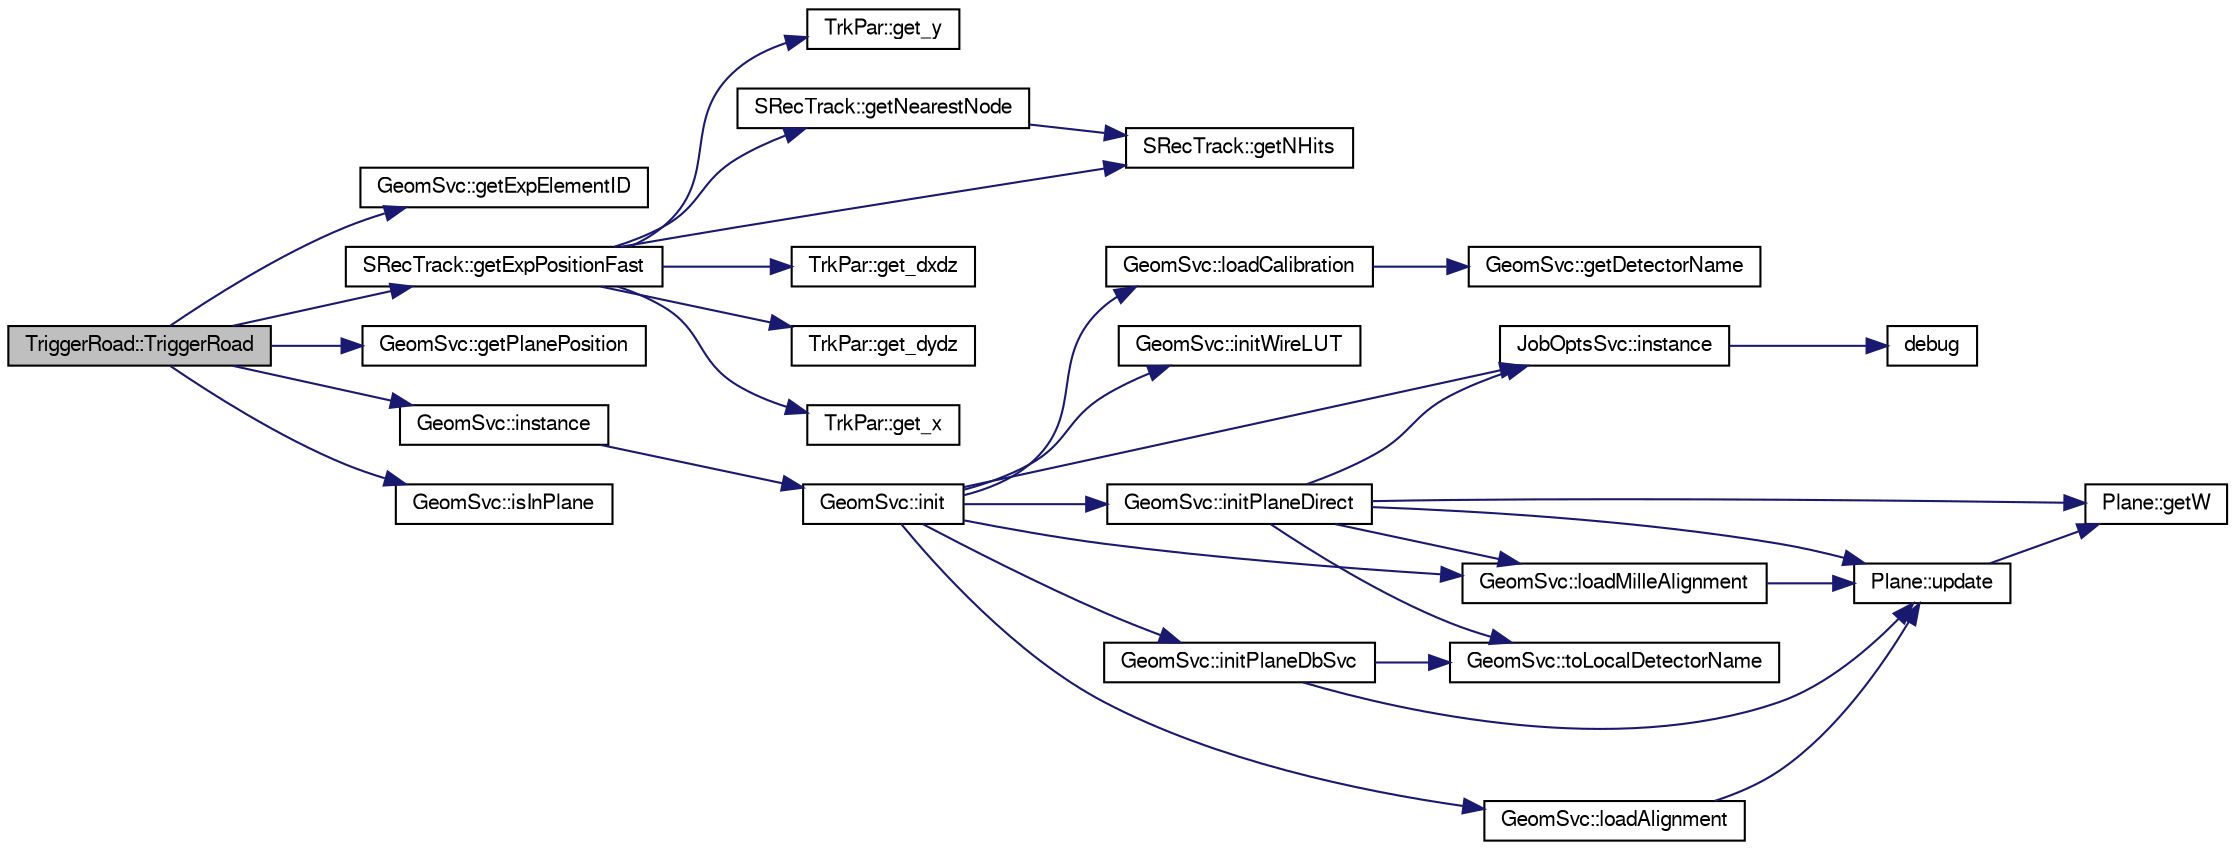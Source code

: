 digraph "TriggerRoad::TriggerRoad"
{
  bgcolor="transparent";
  edge [fontname="FreeSans",fontsize="10",labelfontname="FreeSans",labelfontsize="10"];
  node [fontname="FreeSans",fontsize="10",shape=record];
  rankdir="LR";
  Node1 [label="TriggerRoad::TriggerRoad",height=0.2,width=0.4,color="black", fillcolor="grey75", style="filled" fontcolor="black"];
  Node1 -> Node2 [color="midnightblue",fontsize="10",style="solid",fontname="FreeSans"];
  Node2 [label="GeomSvc::getExpElementID",height=0.2,width=0.4,color="black",URL="$d0/da0/classGeomSvc.html#aa473fe84216b361eab68967a0d41e30f"];
  Node1 -> Node3 [color="midnightblue",fontsize="10",style="solid",fontname="FreeSans"];
  Node3 [label="SRecTrack::getExpPositionFast",height=0.2,width=0.4,color="black",URL="$d6/db1/classSRecTrack.html#a40e81eda5f15d9e18a2c48fbcda3cd6f"];
  Node3 -> Node4 [color="midnightblue",fontsize="10",style="solid",fontname="FreeSans"];
  Node4 [label="TrkPar::get_dxdz",height=0.2,width=0.4,color="black",URL="$d2/d70/classTrkPar.html#abd74f4c05d1ca63c76a99b8d3e594059"];
  Node3 -> Node5 [color="midnightblue",fontsize="10",style="solid",fontname="FreeSans"];
  Node5 [label="TrkPar::get_dydz",height=0.2,width=0.4,color="black",URL="$d2/d70/classTrkPar.html#a15a33a13a38b30f71d1304023812bd6a"];
  Node3 -> Node6 [color="midnightblue",fontsize="10",style="solid",fontname="FreeSans"];
  Node6 [label="TrkPar::get_x",height=0.2,width=0.4,color="black",URL="$d2/d70/classTrkPar.html#af6c71e40d32ee559292d927b271b2b7a"];
  Node3 -> Node7 [color="midnightblue",fontsize="10",style="solid",fontname="FreeSans"];
  Node7 [label="TrkPar::get_y",height=0.2,width=0.4,color="black",URL="$d2/d70/classTrkPar.html#a04101dd3ba83b7ebba771126f22a22c6"];
  Node3 -> Node8 [color="midnightblue",fontsize="10",style="solid",fontname="FreeSans"];
  Node8 [label="SRecTrack::getNearestNode",height=0.2,width=0.4,color="black",URL="$d6/db1/classSRecTrack.html#a9862feab2764002e22502227cff0ecd4"];
  Node8 -> Node9 [color="midnightblue",fontsize="10",style="solid",fontname="FreeSans"];
  Node9 [label="SRecTrack::getNHits",height=0.2,width=0.4,color="black",URL="$d6/db1/classSRecTrack.html#a1a235c963d37623d63ca1bf73fef9787"];
  Node3 -> Node9 [color="midnightblue",fontsize="10",style="solid",fontname="FreeSans"];
  Node1 -> Node10 [color="midnightblue",fontsize="10",style="solid",fontname="FreeSans"];
  Node10 [label="GeomSvc::getPlanePosition",height=0.2,width=0.4,color="black",URL="$d0/da0/classGeomSvc.html#a58a3d25847e956be5173e1c0241d8cc3"];
  Node1 -> Node11 [color="midnightblue",fontsize="10",style="solid",fontname="FreeSans"];
  Node11 [label="GeomSvc::instance",height=0.2,width=0.4,color="black",URL="$d0/da0/classGeomSvc.html#a2b7ecf5467120206b9479654c48ad7c4",tooltip="singlton instance "];
  Node11 -> Node12 [color="midnightblue",fontsize="10",style="solid",fontname="FreeSans"];
  Node12 [label="GeomSvc::init",height=0.2,width=0.4,color="black",URL="$d0/da0/classGeomSvc.html#a96ec4efc82cbaed0b5623e4dd69385b6",tooltip="Initialization, either from MySQL or from ascii file. "];
  Node12 -> Node13 [color="midnightblue",fontsize="10",style="solid",fontname="FreeSans"];
  Node13 [label="GeomSvc::initPlaneDbSvc",height=0.2,width=0.4,color="black",URL="$d0/da0/classGeomSvc.html#adbe1473f9b3a8ff942da8d7d8ee28322"];
  Node13 -> Node14 [color="midnightblue",fontsize="10",style="solid",fontname="FreeSans"];
  Node14 [label="GeomSvc::toLocalDetectorName",height=0.2,width=0.4,color="black",URL="$d0/da0/classGeomSvc.html#a315e886f05db8254ed7d320706e268e6",tooltip="Convert the official detectorName to local detectorName. "];
  Node13 -> Node15 [color="midnightblue",fontsize="10",style="solid",fontname="FreeSans"];
  Node15 [label="Plane::update",height=0.2,width=0.4,color="black",URL="$dc/d90/classPlane.html#a7fbb07f76503fe057772e01f542afc32"];
  Node15 -> Node16 [color="midnightblue",fontsize="10",style="solid",fontname="FreeSans"];
  Node16 [label="Plane::getW",height=0.2,width=0.4,color="black",URL="$dc/d90/classPlane.html#a48ab3a309bee8c386464b36a7593df16"];
  Node12 -> Node17 [color="midnightblue",fontsize="10",style="solid",fontname="FreeSans"];
  Node17 [label="GeomSvc::initPlaneDirect",height=0.2,width=0.4,color="black",URL="$d0/da0/classGeomSvc.html#a0d550b9f787318d57cdae9db2d04d6fb"];
  Node17 -> Node16 [color="midnightblue",fontsize="10",style="solid",fontname="FreeSans"];
  Node17 -> Node18 [color="midnightblue",fontsize="10",style="solid",fontname="FreeSans"];
  Node18 [label="JobOptsSvc::instance",height=0.2,width=0.4,color="black",URL="$d8/d62/classJobOptsSvc.html#aeb0d694dc08274aa90b0d6b1ee8384cb",tooltip="singlton instance "];
  Node18 -> Node19 [color="midnightblue",fontsize="10",style="solid",fontname="FreeSans"];
  Node19 [label="debug",height=0.2,width=0.4,color="black",URL="$dd/d23/JobOptsSvc_8cxx.html#a71e70a8ecc08c35494b083076d2ace7b"];
  Node17 -> Node20 [color="midnightblue",fontsize="10",style="solid",fontname="FreeSans"];
  Node20 [label="GeomSvc::loadMilleAlignment",height=0.2,width=0.4,color="black",URL="$d0/da0/classGeomSvc.html#a418543d7b33fc95092b2cd4a7496f1b8"];
  Node20 -> Node15 [color="midnightblue",fontsize="10",style="solid",fontname="FreeSans"];
  Node17 -> Node14 [color="midnightblue",fontsize="10",style="solid",fontname="FreeSans"];
  Node17 -> Node15 [color="midnightblue",fontsize="10",style="solid",fontname="FreeSans"];
  Node12 -> Node21 [color="midnightblue",fontsize="10",style="solid",fontname="FreeSans"];
  Node21 [label="GeomSvc::initWireLUT",height=0.2,width=0.4,color="black",URL="$d0/da0/classGeomSvc.html#a0c78d3ac904cfbb367e96c73f176630d"];
  Node12 -> Node18 [color="midnightblue",fontsize="10",style="solid",fontname="FreeSans"];
  Node12 -> Node22 [color="midnightblue",fontsize="10",style="solid",fontname="FreeSans"];
  Node22 [label="GeomSvc::loadAlignment",height=0.2,width=0.4,color="black",URL="$d0/da0/classGeomSvc.html#ab6c810e39b86ce66a4be6a596b4d54b8"];
  Node22 -> Node15 [color="midnightblue",fontsize="10",style="solid",fontname="FreeSans"];
  Node12 -> Node23 [color="midnightblue",fontsize="10",style="solid",fontname="FreeSans"];
  Node23 [label="GeomSvc::loadCalibration",height=0.2,width=0.4,color="black",URL="$d0/da0/classGeomSvc.html#abc60088ed5985a796f5df18ae4299661"];
  Node23 -> Node24 [color="midnightblue",fontsize="10",style="solid",fontname="FreeSans"];
  Node24 [label="GeomSvc::getDetectorName",height=0.2,width=0.4,color="black",URL="$d0/da0/classGeomSvc.html#a64fde7dce7f3df7cf534796d7da4ecdb"];
  Node12 -> Node20 [color="midnightblue",fontsize="10",style="solid",fontname="FreeSans"];
  Node1 -> Node25 [color="midnightblue",fontsize="10",style="solid",fontname="FreeSans"];
  Node25 [label="GeomSvc::isInPlane",height=0.2,width=0.4,color="black",URL="$d0/da0/classGeomSvc.html#aeb39d8892e1abc38eaf32608b0db0a20",tooltip="See if a point is in a plane. "];
}
